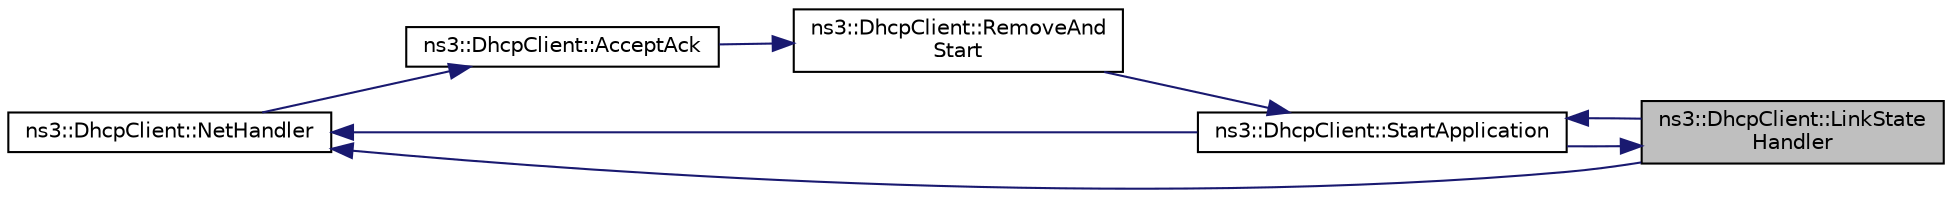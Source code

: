 digraph "ns3::DhcpClient::LinkStateHandler"
{
 // LATEX_PDF_SIZE
  edge [fontname="Helvetica",fontsize="10",labelfontname="Helvetica",labelfontsize="10"];
  node [fontname="Helvetica",fontsize="10",shape=record];
  rankdir="RL";
  Node1 [label="ns3::DhcpClient::LinkState\lHandler",height=0.2,width=0.4,color="black", fillcolor="grey75", style="filled", fontcolor="black",tooltip="Handles changes in LinkState."];
  Node1 -> Node2 [dir="back",color="midnightblue",fontsize="10",style="solid",fontname="Helvetica"];
  Node2 [label="ns3::DhcpClient::StartApplication",height=0.2,width=0.4,color="black", fillcolor="white", style="filled",URL="$classns3_1_1_dhcp_client.html#ab03efa3292800ecd9cb99968cafddee3",tooltip="Application specific startup code."];
  Node2 -> Node1 [dir="back",color="midnightblue",fontsize="10",style="solid",fontname="Helvetica"];
  Node2 -> Node3 [dir="back",color="midnightblue",fontsize="10",style="solid",fontname="Helvetica"];
  Node3 [label="ns3::DhcpClient::RemoveAnd\lStart",height=0.2,width=0.4,color="black", fillcolor="white", style="filled",URL="$classns3_1_1_dhcp_client.html#a333fc2ff1440b01d15b9631490e23289",tooltip="Remove the current DHCP information and restart the process."];
  Node3 -> Node4 [dir="back",color="midnightblue",fontsize="10",style="solid",fontname="Helvetica"];
  Node4 [label="ns3::DhcpClient::AcceptAck",height=0.2,width=0.4,color="black", fillcolor="white", style="filled",URL="$classns3_1_1_dhcp_client.html#aeec11ad69df96e12a053410cce443f95",tooltip="Receives the DHCP ACK and configures IP address of the client."];
  Node4 -> Node5 [dir="back",color="midnightblue",fontsize="10",style="solid",fontname="Helvetica"];
  Node5 [label="ns3::DhcpClient::NetHandler",height=0.2,width=0.4,color="black", fillcolor="white", style="filled",URL="$classns3_1_1_dhcp_client.html#ae7a2dde0056ad591a05f84b2a404c213",tooltip="Handles incoming packets from the network."];
  Node5 -> Node1 [dir="back",color="midnightblue",fontsize="10",style="solid",fontname="Helvetica"];
  Node5 -> Node2 [dir="back",color="midnightblue",fontsize="10",style="solid",fontname="Helvetica"];
}
